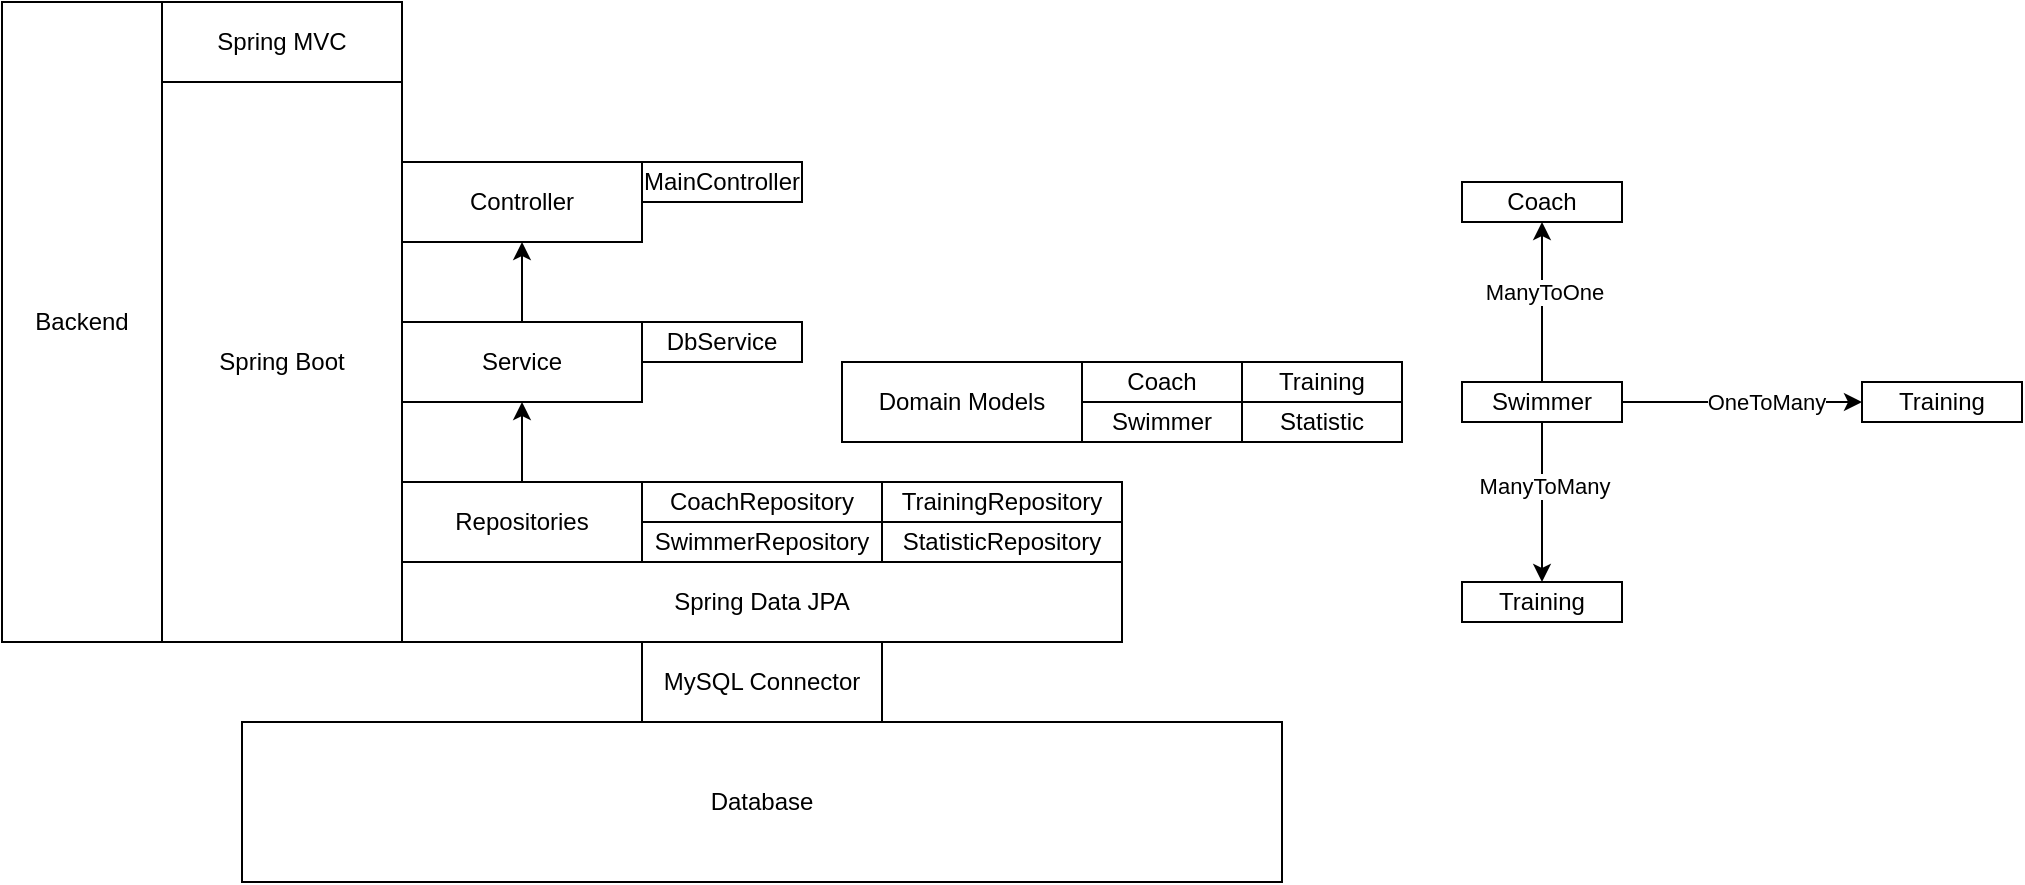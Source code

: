 <mxfile version="15.4.1" type="github" pages="2">
  <diagram id="SRsTP90Qnp9mqJ4HNF-m" name="Backend">
    <mxGraphModel dx="964" dy="587" grid="1" gridSize="10" guides="1" tooltips="1" connect="1" arrows="1" fold="1" page="1" pageScale="1" pageWidth="827" pageHeight="1169" math="0" shadow="0">
      <root>
        <mxCell id="0" />
        <mxCell id="1" parent="0" />
        <mxCell id="emv1BkpPV5cpTUTN_IvV-1" value="Spring Boot" style="whiteSpace=wrap;html=1;" parent="1" vertex="1">
          <mxGeometry x="80" y="80" width="120" height="280" as="geometry" />
        </mxCell>
        <mxCell id="vx2c7jma6TtTQB9_2KVZ-1" value="Spring Data JPA" style="whiteSpace=wrap;html=1;" parent="1" vertex="1">
          <mxGeometry x="200" y="320" width="360" height="40" as="geometry" />
        </mxCell>
        <mxCell id="vx2c7jma6TtTQB9_2KVZ-2" value="Spring MVC" style="whiteSpace=wrap;html=1;" parent="1" vertex="1">
          <mxGeometry x="80" y="40" width="120" height="40" as="geometry" />
        </mxCell>
        <mxCell id="vx2c7jma6TtTQB9_2KVZ-3" value="MySQL Connector" style="whiteSpace=wrap;html=1;" parent="1" vertex="1">
          <mxGeometry x="320" y="360" width="120" height="40" as="geometry" />
        </mxCell>
        <mxCell id="vx2c7jma6TtTQB9_2KVZ-4" value="Backend" style="whiteSpace=wrap;html=1;" parent="1" vertex="1">
          <mxGeometry y="40" width="80" height="320" as="geometry" />
        </mxCell>
        <mxCell id="vx2c7jma6TtTQB9_2KVZ-5" value="Domain Models" style="whiteSpace=wrap;html=1;" parent="1" vertex="1">
          <mxGeometry x="420" y="220" width="120" height="40" as="geometry" />
        </mxCell>
        <mxCell id="vx2c7jma6TtTQB9_2KVZ-6" value="Coach" style="whiteSpace=wrap;html=1;" parent="1" vertex="1">
          <mxGeometry x="540" y="220" width="80" height="20" as="geometry" />
        </mxCell>
        <mxCell id="vx2c7jma6TtTQB9_2KVZ-7" value="Swimmer" style="whiteSpace=wrap;html=1;" parent="1" vertex="1">
          <mxGeometry x="540" y="240" width="80" height="20" as="geometry" />
        </mxCell>
        <mxCell id="vx2c7jma6TtTQB9_2KVZ-8" value="Training" style="whiteSpace=wrap;html=1;" parent="1" vertex="1">
          <mxGeometry x="620" y="220" width="80" height="20" as="geometry" />
        </mxCell>
        <mxCell id="vx2c7jma6TtTQB9_2KVZ-11" value="Training" style="whiteSpace=wrap;html=1;" parent="1" vertex="1">
          <mxGeometry x="730" y="330" width="80" height="20" as="geometry" />
        </mxCell>
        <mxCell id="OBxRE6mzgJTcIOEN0eMd-11" value="" style="edgeStyle=orthogonalEdgeStyle;rounded=0;orthogonalLoop=1;jettySize=auto;html=1;startArrow=none;startFill=0;" parent="1" source="vx2c7jma6TtTQB9_2KVZ-13" target="OBxRE6mzgJTcIOEN0eMd-10" edge="1">
          <mxGeometry relative="1" as="geometry" />
        </mxCell>
        <mxCell id="OBxRE6mzgJTcIOEN0eMd-12" value="ManyToOne" style="edgeLabel;html=1;align=center;verticalAlign=middle;resizable=0;points=[];" parent="OBxRE6mzgJTcIOEN0eMd-11" vertex="1" connectable="0">
          <mxGeometry x="0.128" y="-1" relative="1" as="geometry">
            <mxPoint as="offset" />
          </mxGeometry>
        </mxCell>
        <mxCell id="OBxRE6mzgJTcIOEN0eMd-13" value="" style="edgeStyle=orthogonalEdgeStyle;rounded=0;orthogonalLoop=1;jettySize=auto;html=1;startArrow=none;startFill=0;" parent="1" source="vx2c7jma6TtTQB9_2KVZ-13" target="vx2c7jma6TtTQB9_2KVZ-11" edge="1">
          <mxGeometry relative="1" as="geometry" />
        </mxCell>
        <mxCell id="OBxRE6mzgJTcIOEN0eMd-14" value="ManyToMany" style="edgeLabel;html=1;align=center;verticalAlign=middle;resizable=0;points=[];" parent="OBxRE6mzgJTcIOEN0eMd-13" vertex="1" connectable="0">
          <mxGeometry x="-0.204" y="1" relative="1" as="geometry">
            <mxPoint as="offset" />
          </mxGeometry>
        </mxCell>
        <mxCell id="OBxRE6mzgJTcIOEN0eMd-15" value="" style="edgeStyle=orthogonalEdgeStyle;rounded=0;orthogonalLoop=1;jettySize=auto;html=1;startArrow=none;startFill=0;" parent="1" source="vx2c7jma6TtTQB9_2KVZ-13" target="vx2c7jma6TtTQB9_2KVZ-23" edge="1">
          <mxGeometry relative="1" as="geometry" />
        </mxCell>
        <mxCell id="OBxRE6mzgJTcIOEN0eMd-16" value="OneToMany" style="edgeLabel;html=1;align=center;verticalAlign=middle;resizable=0;points=[];" parent="OBxRE6mzgJTcIOEN0eMd-15" vertex="1" connectable="0">
          <mxGeometry x="0.203" relative="1" as="geometry">
            <mxPoint as="offset" />
          </mxGeometry>
        </mxCell>
        <mxCell id="vx2c7jma6TtTQB9_2KVZ-13" value="Swimmer" style="whiteSpace=wrap;html=1;" parent="1" vertex="1">
          <mxGeometry x="730" y="230" width="80" height="20" as="geometry" />
        </mxCell>
        <mxCell id="vx2c7jma6TtTQB9_2KVZ-23" value="Training" style="whiteSpace=wrap;html=1;" parent="1" vertex="1">
          <mxGeometry x="930" y="230" width="80" height="20" as="geometry" />
        </mxCell>
        <mxCell id="OBxRE6mzgJTcIOEN0eMd-1" value="Statistic" style="whiteSpace=wrap;html=1;" parent="1" vertex="1">
          <mxGeometry x="620" y="240" width="80" height="20" as="geometry" />
        </mxCell>
        <mxCell id="OBxRE6mzgJTcIOEN0eMd-3" value="Database" style="whiteSpace=wrap;html=1;align=center;verticalAlign=middle;" parent="1" vertex="1">
          <mxGeometry x="120" y="400" width="520" height="80" as="geometry" />
        </mxCell>
        <mxCell id="OBxRE6mzgJTcIOEN0eMd-10" value="Coach" style="whiteSpace=wrap;html=1;" parent="1" vertex="1">
          <mxGeometry x="730" y="130" width="80" height="20" as="geometry" />
        </mxCell>
        <mxCell id="xtiVKQZ1NvwvmLPmkesc-1" value="CoachRepository" style="whiteSpace=wrap;html=1;" vertex="1" parent="1">
          <mxGeometry x="320" y="280" width="120" height="20" as="geometry" />
        </mxCell>
        <mxCell id="xtiVKQZ1NvwvmLPmkesc-10" value="" style="edgeStyle=orthogonalEdgeStyle;rounded=0;orthogonalLoop=1;jettySize=auto;html=1;" edge="1" parent="1" source="xtiVKQZ1NvwvmLPmkesc-2" target="xtiVKQZ1NvwvmLPmkesc-6">
          <mxGeometry relative="1" as="geometry" />
        </mxCell>
        <mxCell id="xtiVKQZ1NvwvmLPmkesc-2" value="Repositories" style="whiteSpace=wrap;html=1;" vertex="1" parent="1">
          <mxGeometry x="200" y="280" width="120" height="40" as="geometry" />
        </mxCell>
        <mxCell id="xtiVKQZ1NvwvmLPmkesc-3" value="SwimmerRepository" style="whiteSpace=wrap;html=1;" vertex="1" parent="1">
          <mxGeometry x="320" y="300" width="120" height="20" as="geometry" />
        </mxCell>
        <mxCell id="xtiVKQZ1NvwvmLPmkesc-4" value="TrainingRepository" style="whiteSpace=wrap;html=1;" vertex="1" parent="1">
          <mxGeometry x="440" y="280" width="120" height="20" as="geometry" />
        </mxCell>
        <mxCell id="xtiVKQZ1NvwvmLPmkesc-5" value="StatisticRepository" style="whiteSpace=wrap;html=1;" vertex="1" parent="1">
          <mxGeometry x="440" y="300" width="120" height="20" as="geometry" />
        </mxCell>
        <mxCell id="xtiVKQZ1NvwvmLPmkesc-11" value="" style="edgeStyle=orthogonalEdgeStyle;rounded=0;orthogonalLoop=1;jettySize=auto;html=1;" edge="1" parent="1" source="xtiVKQZ1NvwvmLPmkesc-6" target="xtiVKQZ1NvwvmLPmkesc-7">
          <mxGeometry relative="1" as="geometry" />
        </mxCell>
        <mxCell id="xtiVKQZ1NvwvmLPmkesc-6" value="Service" style="whiteSpace=wrap;html=1;" vertex="1" parent="1">
          <mxGeometry x="200" y="200" width="120" height="40" as="geometry" />
        </mxCell>
        <mxCell id="xtiVKQZ1NvwvmLPmkesc-7" value="Controller" style="whiteSpace=wrap;html=1;" vertex="1" parent="1">
          <mxGeometry x="200" y="120" width="120" height="40" as="geometry" />
        </mxCell>
        <mxCell id="xtiVKQZ1NvwvmLPmkesc-8" value="MainController" style="whiteSpace=wrap;html=1;" vertex="1" parent="1">
          <mxGeometry x="320" y="120" width="80" height="20" as="geometry" />
        </mxCell>
        <mxCell id="xtiVKQZ1NvwvmLPmkesc-9" value="DbService" style="whiteSpace=wrap;html=1;" vertex="1" parent="1">
          <mxGeometry x="320" y="200" width="80" height="20" as="geometry" />
        </mxCell>
      </root>
    </mxGraphModel>
  </diagram>
  <diagram id="6Zwg3aSLNkZm-FitMoJ6" name="Frontend UI">
    <mxGraphModel dx="964" dy="1756" grid="1" gridSize="10" guides="1" tooltips="1" connect="1" arrows="1" fold="1" page="1" pageScale="1" pageWidth="827" pageHeight="1169" math="0" shadow="0">
      <root>
        <mxCell id="JqQutTSE53bwrmBnipov-0" />
        <mxCell id="JqQutTSE53bwrmBnipov-1" parent="JqQutTSE53bwrmBnipov-0" />
        <mxCell id="JqQutTSE53bwrmBnipov-2" value="TRAINING" style="whiteSpace=wrap;html=1;verticalAlign=top;" parent="JqQutTSE53bwrmBnipov-1" vertex="1">
          <mxGeometry y="40" width="270" height="380" as="geometry" />
        </mxCell>
        <mxCell id="JqQutTSE53bwrmBnipov-3" value="CONTENT" style="whiteSpace=wrap;html=1;verticalAlign=top;" parent="JqQutTSE53bwrmBnipov-1" vertex="1">
          <mxGeometry x="14" y="70" width="240" height="60" as="geometry" />
        </mxCell>
        <mxCell id="JqQutTSE53bwrmBnipov-4" value="AmountInput" style="whiteSpace=wrap;html=1;verticalAlign=middle;" parent="JqQutTSE53bwrmBnipov-1" vertex="1">
          <mxGeometry x="124" y="140" width="80" height="20" as="geometry" />
        </mxCell>
        <mxCell id="JqQutTSE53bwrmBnipov-5" value="AddTrainingButton" style="whiteSpace=wrap;html=1;verticalAlign=middle;" parent="JqQutTSE53bwrmBnipov-1" vertex="1">
          <mxGeometry x="134" y="390" width="120" height="20" as="geometry" />
        </mxCell>
        <mxCell id="JqQutTSE53bwrmBnipov-6" value="CatergorySelect" style="whiteSpace=wrap;html=1;verticalAlign=middle;" parent="JqQutTSE53bwrmBnipov-1" vertex="1">
          <mxGeometry x="14" y="140" width="100" height="20" as="geometry" />
        </mxCell>
        <mxCell id="JqQutTSE53bwrmBnipov-7" value="Swimmers list" style="whiteSpace=wrap;html=1;verticalAlign=top;" parent="JqQutTSE53bwrmBnipov-1" vertex="1">
          <mxGeometry x="18" y="170" width="236" height="210" as="geometry" />
        </mxCell>
        <mxCell id="JqQutTSE53bwrmBnipov-9" value="Swimmer" style="whiteSpace=wrap;html=1;verticalAlign=middle;" parent="JqQutTSE53bwrmBnipov-1" vertex="1">
          <mxGeometry x="28" y="205" width="76" height="20" as="geometry" />
        </mxCell>
        <mxCell id="JqQutTSE53bwrmBnipov-10" value="Swimmer" style="whiteSpace=wrap;html=1;verticalAlign=middle;" parent="JqQutTSE53bwrmBnipov-1" vertex="1">
          <mxGeometry x="28" y="235" width="76" height="20" as="geometry" />
        </mxCell>
        <mxCell id="JqQutTSE53bwrmBnipov-11" value="Swimmer" style="whiteSpace=wrap;html=1;verticalAlign=middle;" parent="JqQutTSE53bwrmBnipov-1" vertex="1">
          <mxGeometry x="28" y="265" width="76" height="20" as="geometry" />
        </mxCell>
        <mxCell id="JqQutTSE53bwrmBnipov-12" value="Swimmer" style="whiteSpace=wrap;html=1;verticalAlign=middle;" parent="JqQutTSE53bwrmBnipov-1" vertex="1">
          <mxGeometry x="28" y="295" width="76" height="20" as="geometry" />
        </mxCell>
        <mxCell id="JqQutTSE53bwrmBnipov-13" value="AddStatisticButton" style="whiteSpace=wrap;html=1;verticalAlign=middle;" parent="JqQutTSE53bwrmBnipov-1" vertex="1">
          <mxGeometry x="124" y="205" width="106" height="20" as="geometry" />
        </mxCell>
        <mxCell id="JqQutTSE53bwrmBnipov-14" value="AddStatisticButton" style="whiteSpace=wrap;html=1;verticalAlign=middle;" parent="JqQutTSE53bwrmBnipov-1" vertex="1">
          <mxGeometry x="124" y="235" width="106" height="20" as="geometry" />
        </mxCell>
        <mxCell id="JqQutTSE53bwrmBnipov-18" value="" style="edgeStyle=orthogonalEdgeStyle;rounded=0;orthogonalLoop=1;jettySize=auto;html=1;" parent="JqQutTSE53bwrmBnipov-1" source="JqQutTSE53bwrmBnipov-15" target="JqQutTSE53bwrmBnipov-17" edge="1">
          <mxGeometry relative="1" as="geometry" />
        </mxCell>
        <mxCell id="JqQutTSE53bwrmBnipov-15" value="AddStatisticButton" style="whiteSpace=wrap;html=1;verticalAlign=middle;" parent="JqQutTSE53bwrmBnipov-1" vertex="1">
          <mxGeometry x="124" y="295" width="106" height="20" as="geometry" />
        </mxCell>
        <mxCell id="JqQutTSE53bwrmBnipov-16" value="AddStatisticButton" style="whiteSpace=wrap;html=1;verticalAlign=middle;" parent="JqQutTSE53bwrmBnipov-1" vertex="1">
          <mxGeometry x="124" y="265" width="106" height="20" as="geometry" />
        </mxCell>
        <mxCell id="JqQutTSE53bwrmBnipov-17" value="Popup addStatistic" style="whiteSpace=wrap;html=1;verticalAlign=top;" parent="JqQutTSE53bwrmBnipov-1" vertex="1">
          <mxGeometry x="320" y="40" width="260" height="60" as="geometry" />
        </mxCell>
        <mxCell id="JqQutTSE53bwrmBnipov-20" value="type" style="whiteSpace=wrap;html=1;verticalAlign=middle;" parent="JqQutTSE53bwrmBnipov-1" vertex="1">
          <mxGeometry x="334" y="65" width="80" height="20" as="geometry" />
        </mxCell>
        <mxCell id="JqQutTSE53bwrmBnipov-44" value="" style="edgeStyle=orthogonalEdgeStyle;rounded=0;orthogonalLoop=1;jettySize=auto;html=1;startArrow=none;startFill=0;" parent="JqQutTSE53bwrmBnipov-1" source="JqQutTSE53bwrmBnipov-38" target="JqQutTSE53bwrmBnipov-40" edge="1">
          <mxGeometry relative="1" as="geometry">
            <Array as="points">
              <mxPoint x="620" y="210" />
            </Array>
          </mxGeometry>
        </mxCell>
        <mxCell id="JqQutTSE53bwrmBnipov-38" value="&lt;div style=&quot;text-align: center&quot;&gt;&lt;span&gt;class Statistic&lt;/span&gt;&lt;/div&gt;&lt;br&gt;int id;&lt;br&gt;LocalDate date = .currentDate;&lt;br&gt;&lt;b&gt;Swimmer swimmer; @ManyToOne&lt;/b&gt;&lt;br&gt;StatisticType type;&lt;br&gt;Time result;" style="whiteSpace=wrap;html=1;verticalAlign=top;align=left;" parent="JqQutTSE53bwrmBnipov-1" vertex="1">
          <mxGeometry x="560" y="315" width="200" height="150" as="geometry" />
        </mxCell>
        <mxCell id="JqQutTSE53bwrmBnipov-43" value="" style="edgeStyle=orthogonalEdgeStyle;rounded=0;orthogonalLoop=1;jettySize=auto;html=1;startArrow=classic;startFill=1;" parent="JqQutTSE53bwrmBnipov-1" source="JqQutTSE53bwrmBnipov-39" target="JqQutTSE53bwrmBnipov-40" edge="1">
          <mxGeometry relative="1" as="geometry">
            <Array as="points">
              <mxPoint x="956" y="210" />
            </Array>
          </mxGeometry>
        </mxCell>
        <mxCell id="JqQutTSE53bwrmBnipov-39" value="&lt;div style=&quot;text-align: center&quot;&gt;&lt;span&gt;class Training&lt;/span&gt;&lt;/div&gt;&lt;div&gt;&lt;br&gt;&lt;/div&gt;int id;&lt;br&gt;LocalDate date = currentDate;&lt;br&gt;Category category;&lt;br&gt;String content;&lt;br&gt;long&amp;nbsp; amount;&lt;br&gt;&lt;b&gt;List&amp;lt;Swimmer&amp;gt; swimmers; @ManyToMany&lt;/b&gt;" style="whiteSpace=wrap;html=1;verticalAlign=top;align=left;" parent="JqQutTSE53bwrmBnipov-1" vertex="1">
          <mxGeometry x="871" y="325" width="170" height="150" as="geometry" />
        </mxCell>
        <mxCell id="JqQutTSE53bwrmBnipov-45" value="" style="edgeStyle=orthogonalEdgeStyle;rounded=0;orthogonalLoop=1;jettySize=auto;html=1;startArrow=none;startFill=0;" parent="JqQutTSE53bwrmBnipov-1" source="JqQutTSE53bwrmBnipov-40" target="JqQutTSE53bwrmBnipov-41" edge="1">
          <mxGeometry relative="1" as="geometry" />
        </mxCell>
        <mxCell id="JqQutTSE53bwrmBnipov-40" value="&lt;div style=&quot;text-align: center&quot;&gt;&lt;span&gt;class Swimmer&lt;/span&gt;&lt;/div&gt;&lt;div&gt;&lt;br&gt;&lt;/div&gt;int id;&lt;br&gt;String firstname;&lt;br&gt;String lastname;&lt;br&gt;int age;&lt;br&gt;&lt;b&gt;Coach coach; @ManyToOne&lt;/b&gt;&lt;br&gt;&lt;b&gt;List&amp;lt;Training&amp;gt; trainings; @ManyToMany&lt;br&gt;List&amp;lt;Statistic&amp;gt; statistics; @OneToMany&lt;br&gt;&lt;/b&gt;" style="whiteSpace=wrap;html=1;verticalAlign=top;align=left;" parent="JqQutTSE53bwrmBnipov-1" vertex="1">
          <mxGeometry x="680" y="155" width="230" height="140" as="geometry" />
        </mxCell>
        <mxCell id="JqQutTSE53bwrmBnipov-41" value="&lt;div style=&quot;text-align: center&quot;&gt;&lt;span&gt;class Coach&lt;/span&gt;&lt;/div&gt;&lt;br&gt;&lt;div&gt;int id;&lt;/div&gt;&lt;div&gt;String firstname;&lt;/div&gt;&lt;div&gt;String lastname;&lt;/div&gt;&lt;div&gt;int age;&lt;/div&gt;&lt;div&gt;String personalInfo;&lt;/div&gt;&lt;div&gt;LocalDate joinDate;&lt;/div&gt;&lt;div&gt;&lt;b&gt;List&amp;lt;Swimmer&amp;gt; swimmers&lt;/b&gt;&lt;/div&gt;&lt;div&gt;&lt;br&gt;&lt;/div&gt;" style="whiteSpace=wrap;html=1;align=left;verticalAlign=top;" parent="JqQutTSE53bwrmBnipov-1" vertex="1">
          <mxGeometry x="711" y="-30" width="160" height="140" as="geometry" />
        </mxCell>
        <mxCell id="JqQutTSE53bwrmBnipov-47" value="result" style="whiteSpace=wrap;html=1;verticalAlign=middle;" parent="JqQutTSE53bwrmBnipov-1" vertex="1">
          <mxGeometry x="420" y="65" width="80" height="20" as="geometry" />
        </mxCell>
        <mxCell id="JqQutTSE53bwrmBnipov-48" value="addButton" style="whiteSpace=wrap;html=1;verticalAlign=middle;" parent="JqQutTSE53bwrmBnipov-1" vertex="1">
          <mxGeometry x="510" y="65" width="60" height="20" as="geometry" />
        </mxCell>
      </root>
    </mxGraphModel>
  </diagram>
</mxfile>
